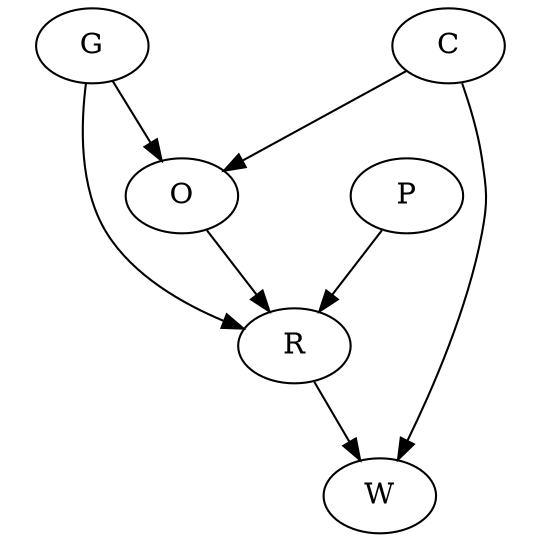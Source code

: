 digraph {
    graph [ratio=1]
    G -> R
    G -> O

    O -> R
    
    P -> R

    R -> W

    C -> O
    C -> W
}